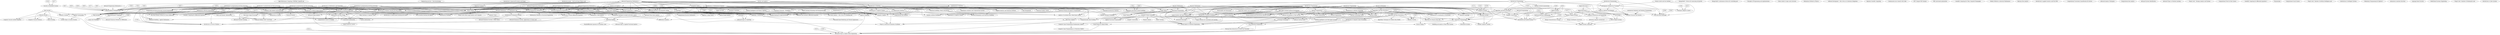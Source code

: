 digraph G {
  62575[label="Security in Embedded Systems"]
  02325 -> 62575
  62577 -> 62575
  41391[label="High Performance Computing: FORTRAN, OpenMP and"]
  31011[label="Engineering practices - Electrotechnology"]
  30300[label="Introduction to Spacecraft Systems and Design"]
  30110[label="Introductory project - Earth and Space Physics and"]
  27020[label="Interdisciplinary bioengineering"]
  01003 -> 27020
  01005 -> 27020
  01006 -> 27020
  10018 -> 27020
  10020 -> 27020
  10022 -> 27020
  10024 -> 27020
  10050 -> 27020
  26027 -> 27020
  26028 -> 27020
  26030 -> 27020
  26050 -> 27020
  26171 -> 27020
  28001 -> 27020
  27016[label="Design-Build 1: Devices for measuring cell growth"]
  22525[label="Medical Image Analysis"]
  02402 -> 22525
  02502 -> 22525
  22400[label="Design-build 4: Autonomous devices for controlling and"]
  12925[label="Principles of Programming and implementation"]
  11955[label="Urban context &amp; large scale structures"]
  11834[label="Matematical Methods in Physics"]
  02964[label="Software Development - with a focus on Continuous Integration"]
  02962[label="Bayesian Scientific Computing"]
  02960[label="Time Series Analysis - with a focus on Modelling and"]
  02402 -> 02960
  02417 -> 02960
  02955[label="Pseudodifferential operators for boundary value"]
  01715 -> 02955
  02953[label="Convex optimization"]
  01005 -> 02953
  02601 -> 02953
  02610 -> 02953
  02952[label="Communicate your research with video"]
  02949[label="DTU Compute PhD Seminar"]
  02947[label="PDE constrained optimization"]
  02946[label="Scientific Computing for X-Ray Computed Tomography"]
  02941[label="Physically Based Rendering and Material Appearance"]
  02562 -> 02941
  02940[label="Modern Methods in industrial Mathematics"]
  02936[label="Bayesian Data Analysis"]
  02935[label="Introduction to applied statistics and R for PhD"]
  02923[label="Computational Uncertainty Quantification for Inverse"]
  02913[label="Advanced Analysis Techniques"]
  02910[label="Computational data analysis"]
  02904[label="Advanced System Identification"]
  02901[label="Advanced Topics in Machine Learning"]
  42584[label="Project work - Strategic Analysis and Systems"]
  02840[label="Computer Game Programming Fundamentals (DADIU)"]
  02823 -> 02840
  02564 -> 02840
  02830[label="Advanced Project in Digital Media Engineering"]
  02238 -> 02830
  02266 -> 02830
  02285 -> 02830
  02456 -> 02830
  02458 -> 02830
  02506 -> 02830
  02513 -> 02830
  02515 -> 02830
  02562 -> 02830
  02564 -> 02830
  02565 -> 02830
  02808 -> 02830
  02823 -> 02830
  02826 -> 02830
  02826[label="Sound Design for Digital Media"]
  02823 -> 02826
  02157 -> 02826
  02823[label="Introduction to Computer Game Prototyping"]
  02110 -> 02823
  02809[label="UX Design Prototyping"]
  02160 -> 02809
  02161 -> 02809
  02267 -> 02809
  02808[label="Personal Data Interaction for Mobile and Wearables"]
  02266 -> 02808
  02809 -> 02808
  02807[label="Computational Tools for Data Science"]
  02806[label="Social data analysis and visualization"]
  02101 -> 02806
  02805[label="Social graphs and interactions"]
  02101 -> 02805
  02692[label="Introduction to programming and data processing"]
  02689[label="Advanced Numerical Methods for Differential"]
  02685 -> 02689
  02687[label="Scientific Computing for differential equations 2"]
  02686[label="Scientific Computing for differential equations 1"]
  02601 -> 02686
  02631 -> 02686
  02632 -> 02686
  02633 -> 02686
  02692 -> 02686
  02635[label="Mathematical software programming"]
  02525 -> 02635
  02631 -> 02635
  02633 -> 02635
  02634[label="Programming and data processing (second programming"]
  02525 -> 02634
  02631 -> 02634
  02632 -> 02634
  02633 -> 02634
  02692 -> 02634
  02633[label="Introduction to programming and data processing"]
  02841[label="Computer Game Programming in a Production (DADIU)"]
  02840 -> 02841
  02631[label="Introduction to programming and data processing"]
  02625[label="Computational Science in Imaging"]
  02631 -> 02625
  02633 -> 02625
  02610 -> 02625
  02601 -> 02625
  02624[label="Introduction to Inverse Problems"]
  02631 -> 02624
  02632 -> 02624
  02633 -> 02624
  02692 -> 02624
  02601 -> 02624
  01246 -> 02624
  01418 -> 02624
  02610 -> 02624
  01715 -> 02624
  02623[label="The Finite Element Method for Partial Differential"]
  02631 -> 02623
  02632 -> 02623
  02633 -> 02623
  02601 -> 02623
  02603 -> 02623
  02619[label="Model Predictive Control"]
  02612 -> 02619
  02616[label="Large-scale Modelling"]
  02635 -> 02616
  02614 -> 02616
  02685 -> 02616
  02614[label="High-Performance Computing"]
  02635 -> 02614
  02612[label="Constrained Optimization"]
  02610 -> 02612
  02631 -> 02612
  02633 -> 02612
  02601 -> 02612
  02610[label="Optimization and Data Fitting"]
  02601 -> 02610
  02402 -> 02610
  02631 -> 02610
  02632 -> 02610
  02633 -> 02610
  02609[label="Programming"]
  02632[label="Introduction to programming and data processing"]
  02590[label="Quantitative Genomics and Computational Systems"]
  02402 -> 02590
  02586[label="Statistical Genetics"]
  01005 -> 02586
  02582[label="Computational Data Analysis"]
  02409 -> 02582
  02450 -> 02582
  27411 -> 02582
  02580[label="Geometric Data Analysis and Processing"]
  01005 -> 02580
  01006 -> 02580
  02631 -> 02580
  02632 -> 02580
  02633 -> 02580
  02564[label="Real-Time Graphics"]
  02561 -> 02564
  02110 -> 02564
  02562[label="Rendering - Introduction"]
  01005 -> 02562
  01006 -> 02562
  02101 -> 02562
  02102 -> 02562
  02393 -> 02562
  02635 -> 02562
  02561[label="Computer Graphics"]
  01005 -> 02561
  01006 -> 02561
  02101 -> 02561
  02102 -> 02561
  02393 -> 02561
  02631 -> 02561
  02632 -> 02561
  02633 -> 02561
  02635 -> 02561
  02526[label="Mathematical Modeling"]
  01025 -> 02526
  01035 -> 02526
  02601 -> 02526
  02403 -> 02526
  02402 -> 02526
  02525 -> 02526
  02631 -> 02526
  10018 -> 02526
  10022 -> 02526
  02525[label="Introduction to Mathematics and Technology"]
  02514[label="Deep Learning in Computer Vision"]
  02502 -> 02514
  02450 -> 02514
  02512[label="Introduction to Medical Image Analysis"]
  02402 -> 02512
  02403 -> 02512
  02631 -> 02512
  02632 -> 02512
  02633 -> 02512
  02692 -> 02512
  02508[label="Extended Introductory Statistics"]
  02323 -> 02508
  01901 -> 02508
  02507[label="Project work within Image Analysis and Computer"]
  02502 -> 02507
  02506[label="Advanced Image Analysis"]
  02502 -> 02506
  02512 -> 02506
  02504[label="Computer Vision"]
  02502 -> 02504
  02502[label="Image analysis"]
  01005 -> 02502
  01006 -> 02502
  01015 -> 02502
  01016 -> 02502
  02402 -> 02502
  02403 -> 02502
  02405 -> 02502
  02631 -> 02502
  02632 -> 02502
  02633 -> 02502
  02692 -> 02502
  02492[label="Digital Learning Technology and Entrepreneurship"]
  02402 -> 02492
  02403 -> 02492
  02471[label="Machine learning for signal processing"]
  01025 -> 02471
  01034 -> 02471
  01035 -> 02471
  01037 -> 02471
  02402 -> 02471
  02403 -> 02471
  02405 -> 02471
  02323 -> 02471
  02450 -> 02471
  02462 -> 02471
  31606 -> 02471
  31610 -> 02471
  02467[label="Computational Social Science"]
  02466[label="Project work - Bachelor of Artificial Intelligence and"]
  02465[label="Introduction to reinforcement learning and control"]
  02450 -> 02465
  02403 -> 02465
  02464[label="Artificial Intelligence and Human Cognition"]
  02631 -> 02464
  02463[label="Active machine learning and agency."]
  02450 -> 02463
  02403 -> 02463
  02462[label="Signals and data"]
  02461[label="Introduction to Intelligent Systems"]
  02460[label="Advanced Machine Learning"]
  02457 -> 02460
  02450 -> 02460
  02601[label="Introduction to Numerical Algorithms"]
  02631 -> 02601
  02632 -> 02601
  02623 -> 02601
  02525 -> 02601
  01005 -> 02601
  01006 -> 02601
  01015 -> 02601
  01016 -> 02601
  02457[label="Non-Linear Signal Processing"]
  02450 -> 02457
  02456[label="Deep learning"]
  02450 -> 02456
  01005 -> 02456
  02405 -> 02456
  02402 -> 02456
  02403 -> 02456
  02409 -> 02456
  02631 -> 02456
  02632 -> 02456
  02633 -> 02456
  02634 -> 02456
  02458[label="Cognitive Modelling"]
  01005 -> 02458
  02402 -> 02458
  02454 -> 02458
  02464 -> 02458
  02454[label="Introduction to Cognitive Science"]
  01005 -> 02454
  02402 -> 02454
  02450[label="Introduction to Machine Learning and Data Mining"]
  01005 -> 02450
  02402 -> 02450
  02403 -> 02450
  02525 -> 02450
  02631 -> 02450
  02632 -> 02450
  02633 -> 02450
  02692 -> 02450
  42105[label="Financial Products"]
  42104 -> 42105
  02443[label="Stochastic Simulation"]
  02405 -> 02443
  02441[label="Applied Statistics and Statistical Software"]
  02402 -> 02441
  02403 -> 02441
  02323 -> 02441
  02455[label="Experiment in Cognitive Science"]
  02411 -> 02455
  02454 -> 02455
  02431[label="Risk Management"]
  02402 -> 02431
  02429[label="Analysis of correlated data: Mixed linear models"]
  02402 -> 02429
  02403 -> 02429
  02323 -> 02429
  02411 -> 02429
  02418 -> 02429
  02435[label="Decision-Making Under Uncertainty"]
  02417 -> 02435
  02427 -> 02435
  42112 -> 02435
  42002 -> 02435
  42111 -> 02435
  02425[label="Diffusions and stochastic differential equations"]
  02407 -> 02425
  02417 -> 02425
  02443 -> 02425
  01035 -> 02425
  02424[label="Advanced Dataanalysis and Statistical Modelling"]
  02402 -> 02424
  02403 -> 02424
  02418 -> 02424
  02409 -> 02424
  02445[label="Project in Statistical Evaluation of Artificial"]
  02402 -> 02445
  02403 -> 02445
  02323 -> 02445
  02450 -> 02445
  02809 -> 02445
  02418[label="Statistical modelling: Theory and practice"]
  02402 -> 02418
  02403 -> 02418
  02417[label="Time Series Analysis"]
  02402 -> 02417
  02403 -> 02417
  02631 -> 02417
  02413[label="Statistical Quality Control"]
  02402 -> 02413
  02411[label="Statistical Design and Analysis of Experiments"]
  02402 -> 02411
  02409[label="Multivariate Statistics"]
  02402 -> 02409
  02403 -> 02409
  02323 -> 02409
  02407[label="Stochastic Processes - Probability 2"]
  02405 -> 02407
  02402 -> 02407
  02403 -> 02407
  02405[label="Probability theory"]
  01005 -> 02405
  02403[label="Introduction to Mathematical Statistics"]
  01005 -> 02403
  02402[label="Introduction to Statistics"]
  01005 -> 02402
  01901 -> 02402
  02393[label="Programming in C++"]
  02369[label="Software Processes and Patterns"]
  02312 -> 02369
  02314 -> 02369
  02313 -> 02369
  02327 -> 02369
  02324 -> 02369
  02327 -> 02369
  02362 -> 02369
  02363[label="Front End Web Technology"]
  02314 -> 02363
  02313 -> 02363
  02315 -> 02363
  02327 -> 02363
  02362 -> 02363
  02368 -> 02363
  62443 -> 02363
  02362[label="Project in Software Development"]
  02313 -> 02362
  02314 -> 02362
  02346[label="Distributed and Parallel Systems"]
  01901 -> 02346
  62409 -> 02346
  02320 -> 02346
  02321 -> 02346
  62507 -> 02346
  02326 -> 02346
  02332 -> 02346
  62588 -> 02346
  02332[label="Compiler Construction"]
  02312 -> 02332
  02324 -> 02332
  62514 -> 02332
  02326 -> 02332
  02327[label="Introductory Databases and Database Programming"]
  02326[label="Algorithms and Data Structures"]
  01904 -> 02326
  62506 -> 02326
  02312 -> 02326
  02314 -> 02326
  62507 -> 02326
  02324[label="Advanced Programming"]
  02323[label="Introduction to Statistics"]
  01005 -> 02323
  01901 -> 02323
  02322[label="Machine oriented programming"]
  02312 -> 02322
  02427[label="Advanced Time Series Analysis"]
  02417 -> 02427
  02320[label="Digital Systems"]
  62505 -> 02320
  62506 -> 02320
  02318[label="Elementary Programming for Diplom-E"]
  02315[label="Version control and test methods"]
  02421[label="Stochastic Adaptive Control"]
  02402 -> 02421
  31300 -> 02421
  28150 -> 02421
  02313[label="Development Methods for IT Systems"]
  02312 -> 02313
  02314 -> 02313
  02315 -> 02313
  02312[label="Introductory Programming"]
  02314[label="Introductory Programming"]
  02289[label="Algorithmic Techniques for Modern Data Models"]
  02110 -> 02289
  02287[label="Logical Theories for Uncertainty and Learning"]
  01017 -> 02287
  02156 -> 02287
  02180 -> 02287
  02291[label="System Integration"]
  02101 -> 02291
  02102 -> 02291
  02312 -> 02291
  02160 -> 02291
  02282[label="Algorithms for Massive Data Sets"]
  02105 -> 02282
  02326 -> 02282
  02110 -> 02282
  02269[label="Process Mining"]
  02105 -> 02269
  02158 -> 02269
  02141 -> 02269
  42111[label="Static and Dynamic Optimization"]
  42101 -> 42111
  02267[label="Software Development of Web Services"]
  02101 -> 02267
  02102 -> 02267
  02312 -> 02267
  02160 -> 02267
  02121 -> 02267
  02324 -> 02267
  62514 -> 02267
  02362 -> 02267
  02266[label="User Experience Engineering"]
  02809 -> 02266
  02161 -> 02266
  02291 -> 02266
  02263[label="Formal Aspects of Software Engineering"]
  01017 -> 02263
  01904 -> 02263
  02161 -> 02263
  02141 -> 02263
  02158 -> 02263
  02156 -> 02263
  02157 -> 02263
  42123[label="Optimization in Finance"]
  42101 -> 42123
  42112 -> 42123
  42104 -> 42123
  02258[label="Parallel Computer Systems"]
  02132 -> 02258
  02158 -> 02258
  02159 -> 02258
  02257[label="Applied Functional Programming"]
  01019 -> 02257
  02157 -> 02257
  02141 -> 02257
  02256[label="Automated Reasoning"]
  02156 -> 02256
  02157 -> 02256
  02180 -> 02256
  02255[label="Practical Cryptology"]
  01410 -> 02255
  02101 -> 02255
  02102 -> 02255
  02105 -> 02255
  02249[label="Computationally Hard Problems"]
  02110 -> 02249
  02141 -> 02249
  02402 -> 02249
  02405 -> 02249
  02247[label="Compiler Construction"]
  02141 -> 02247
  47332[label="Autonomous materials discovery"]
  02244[label="Language Based Security"]
  02242[label="Program Analysis"]
  02141 -> 02242
  02239[label="Data Security"]
  02238[label="Biometric Systems"]
  02239 -> 02238
  02502 -> 02238
  02234[label="Current Topics in System Security"]
  02232 -> 02234
  02233 -> 02234
  02233[label="Network Security"]
  02239 -> 02233
  02232[label="Applied Cryptography"]
  02239 -> 02232
  01410 -> 02232
  02246[label="Model Checking"]
  02141 -> 02246
  02224[label="Modelling and Analysis of Real-Time Systems"]
  02158 -> 02224
  02223[label="Model-Based Systems Engineering"]
  02220[label="Distributed Systems"]
  02158 -> 02220
  02229[label="Systems Optimization"]
  02101 -> 02229
  02161 -> 02229
  02160 -> 02229
  02105 -> 02229
  02213[label="Digital Systems Laboratory"]
  02203 -> 02213
  02204 -> 02213
  02205 -> 02213
  02209 -> 02213
  02211 -> 02213
  02217 -> 02213
  02211[label="Advanced Computer Architecture"]
  02155 -> 02211
  02217[label="Design of Arithmetic Processors"]
  02205[label="VLSI Design"]
  02138 -> 02205
  02139 -> 02205
  02204[label="Design of Asynchronous Circuits"]
  02203 -> 02204
  02139 -> 02204
  02203[label="Design of Digital Systems"]
  02139 -> 02203
  02102 -> 02203
  02131 -> 02203
  02132 -> 02203
  02193[label="Ethical Hacking"]
  02239 -> 02193
  02233 -> 02193
  02192[label="Computer Security Incident Response"]
  02239 -> 02192
  02233 -> 02192
  02191[label="Computer Security Forensics"]
  02239 -> 02191
  02233 -> 02191
  02182[label="Symbolic Artificial Intelligence"]
  01017 -> 02182
  02105 -> 02182
  02450 -> 02182
  02464 -> 02182
  02180[label="Introduction to Artificial Intelligence"]
  02101 -> 02180
  02102 -> 02180
  02312 -> 02180
  02105 -> 02180
  01017 -> 02180
  01019 -> 02180
  02170[label="Database Systems"]
  01017 -> 02170
  01917 -> 02170
  02105 -> 02170
  02110 -> 02170
  02162[label="Software Engineering 2"]
  02105 -> 02162
  02161 -> 02162
  02161[label="Software Engineering 1"]
  02101 -> 02161
  02160[label="Agile Object-oriented Software Development"]
  02631 -> 02160
  02159[label="Operating Systems"]
  02101 -> 02159
  02102 -> 02159
  02105 -> 02159
  02132 -> 02159
  02158[label="Concurrent Programming"]
  02101 -> 02158
  02102 -> 02158
  01017 -> 02158
  02105 -> 02158
  02131 -> 02158
  02132 -> 02158
  02141 -> 02158
  02157[label="Functional Programming"]
  02101 -> 02157
  02102 -> 02157
  02631 -> 02157
  01019 -> 02157
  02156[label="Logical Systems and Logic Programming"]
  02101 -> 02156
  02102 -> 02156
  01017 -> 02156
  01019 -> 02156
  02105 -> 02156
  02155[label="Computer Architecture and Engineering"]
  02131 -> 02155
  02139 -> 02155
  02102 -> 02155
  02148[label="Introduction to Coordination in Distributed"]
  02101 -> 02148
  02102 -> 02148
  02161 -> 02148
  02105 -> 02148
  02141[label="Computer Science Modelling"]
  02157 -> 02141
  02139[label="Digital Electronics 2"]
  02138 -> 02139
  02138[label="Digital Electronics 1"]
  02209[label="Test of Digital Systems"]
  02203 -> 02209
  02155 -> 02209
  02139 -> 02209
  02205 -> 02209
  02132[label="Computer Systems"]
  02100 -> 02132
  02101 -> 02132
  02102 -> 02132
  02199 -> 02132
  02115 -> 02132
  02128[label="Software Project"]
  02101 -> 02128
  02105 -> 02128
  02121 -> 02128
  02161 -> 02128
  02122[label="Software Technology Project"]
  02105 -> 02122
  02121 -> 02122
  02161 -> 02122
  02121[label="Introduction to Software Technology"]
  02101 -> 02121
  02110[label="Algorithms and Data Structures 2"]
  02105 -> 02110
  02326 -> 02110
  02105[label="Algorithms and Data Structures 1"]
  01017 -> 02105
  01904 -> 02105
  02102[label="Introductory Programming"]
  02101[label="Introductory Programming"]
  01920[label="Calculus and Algebra 2"]
  01901 -> 01920
  01904[label="Discrete mathematics"]
  01901[label="Calculus and algebra 1"]
  01716[label="Advanced Topics in Applied Functional Analysis"]
  01715 -> 01716
  01715[label="Functional Analysis"]
  01325 -> 01715
  01330 -> 01715
  01125 -> 01715
  01666[label="Project work - Bachelor of Mathematics and"]
  01622[label="Advanced Dynamical Systems: Applications in Science and"]
  01617 -> 01622
  01621[label="Advanced Dynamical Systems: Global Theory"]
  01617 -> 01621
  01617[label="Introduction to Dynamical Systems"]
  01035 -> 01617
  01025 -> 01617
  01606[label="Dynamic Biological Modelling"]
  24004 -> 01606
  01604 -> 01606
  02402 -> 01606
  02403 -> 01606
  02135[label="Introduction to Cyber Systems"]
  01527[label="Graph Theory II"]
  01227 -> 01527
  01227 -> 01527
  01427[label="Advanced topics in cryptology"]
  01410 -> 01427
  01426 -> 01427
  01426[label="Cryptology 2"]
  01410 -> 01426
  01418[label="Introduction to Partial Differential Equations"]
  01025 -> 01418
  01034 -> 01418
  01035 -> 01418
  01037 -> 01418
  01415[label="Computational Discrete Mathematics"]
  01018 -> 01415
  01410[label="Cryptology 1"]
  01005 -> 01410
  01006 -> 01410
  01405[label="Algebraic Coding Theory"]
  01018 -> 01405
  01325[label="Mathematics 4 Real Analysis"]
  01035 -> 01325
  01025 -> 01325
  01034 -> 01325
  01037 -> 01325
  01257[label="Advanced Modelling - Applied Mathematics"]
  01617 -> 01257
  02631 -> 01257
  02632 -> 01257
  02633 -> 01257
  01604[label="Population and disease spread modelling"]
  24002 -> 01604
  27001 -> 01604
  02631 -> 01604
  01005 -> 01604
  01237[label="Differential geometry and parametric design"]
  01005 -> 01237
  01902 -> 01237
  01903 -> 01237
  01920 -> 01237
  01227[label="Graph Theory"]
  01005 -> 01227
  01017 -> 01227
  01125[label="Fundamental topological concepts and metric spaces"]
  01025 -> 01125
  01034 -> 01125
  01035 -> 01125
  01037 -> 01125
  01037[label="Advanced Engineering Mathematics 2 (Summer"]
  01005 -> 01037
  01006 -> 01037
  01015 -> 01037
  01016 -> 01037
  01901 -> 01037
  01920 -> 01037
  01036[label="Mathematical Methods in Structural Engineering"]
  01035 -> 01036
  01035[label="Advanced Engineering Mathematics 2"]
  01005 -> 01035
  01006 -> 01035
  01015 -> 01035
  01016 -> 01035
  01901 -> 01035
  01920 -> 01035
  01034[label="Advanced Engineering Mathematics 2"]
  01005 -> 01034
  01006 -> 01034
  01015 -> 01034
  01016 -> 01034
  01901 -> 01034
  01920 -> 01034
  02261[label="Software Startup Studio"]
  02160 -> 02261
  02161 -> 02261
  02162 -> 02261
  01019[label="Discrete Mathematics"]
  01018[label="Discrete mathematics 2: algebra"]
  01017 -> 01018
  01019 -> 01018
  01005 -> 01018
  01006 -> 01018
  01015 -> 01018
  01016 -> 01018
  01238[label="Differential Geometry"]
  01330 -> 01238
  01125 -> 01238
  01237 -> 01238
  01016[label="Advanced Engineering Mathematics 1"]
  01015[label="Advanced Engineering Mathematics 1"]
  01017[label="Discrete Mathematics"]
  01005[label="Advanced Engineering Mathematics 1"]
  01025[label="Advanced Mathematics 2 for Mathematics and"]
  01005 -> 01025
  01006[label="Advanced Engineering Mathematics 1"]
  02268[label="Process-oriented and Event-driven Software Systems"]
  02101 -> 02268
  02161 -> 02268
  02160 -> 02268
  02105 -> 02268
  02285[label="Artificial Intelligence and Multi-Agent Systems"]
  01017 -> 02285
  02101 -> 02285
  02105 -> 02285
  02180 -> 02285
  02156 -> 02285
  02321[label="Hardware/Software Programming"]
  02320 -> 02321
  62515 -> 02321
  62507 -> 02321
  62505 -> 02321
  01003[label="Advanced Engineering Mathematics 1"]
}
